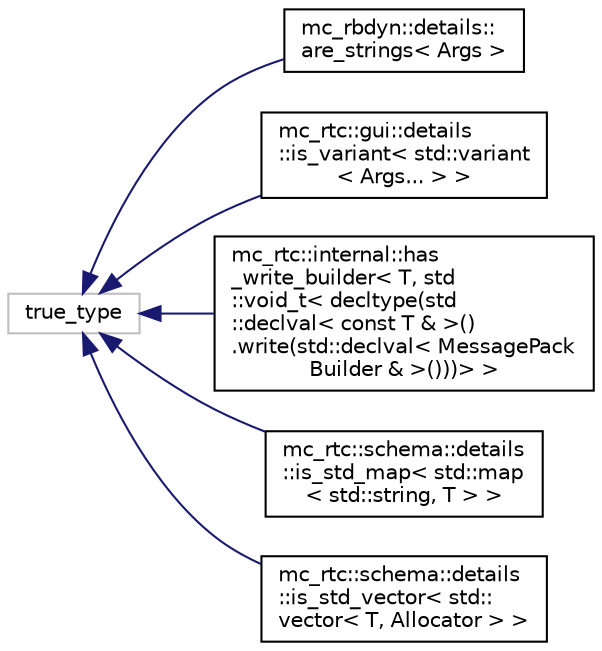 digraph "Graphical Class Hierarchy"
{
 // INTERACTIVE_SVG=YES
 // LATEX_PDF_SIZE
  edge [fontname="Helvetica",fontsize="10",labelfontname="Helvetica",labelfontsize="10"];
  node [fontname="Helvetica",fontsize="10",shape=record];
  rankdir="LR";
  Node66 [label="true_type",height=0.2,width=0.4,color="grey75", fillcolor="white", style="filled",tooltip=" "];
  Node66 -> Node0 [dir="back",color="midnightblue",fontsize="10",style="solid",fontname="Helvetica"];
  Node0 [label="mc_rbdyn::details::\lare_strings\< Args \>",height=0.2,width=0.4,color="black", fillcolor="white", style="filled",URL="$structmc__rbdyn_1_1details_1_1are__strings.html",tooltip=" "];
  Node66 -> Node68 [dir="back",color="midnightblue",fontsize="10",style="solid",fontname="Helvetica"];
  Node68 [label="mc_rtc::gui::details\l::is_variant\< std::variant\l\< Args... \> \>",height=0.2,width=0.4,color="black", fillcolor="white", style="filled",URL="$structmc__rtc_1_1gui_1_1details_1_1is__variant_3_01std_1_1variant_3_01Args_8_8_8_01_4_01_4.html",tooltip=" "];
  Node66 -> Node69 [dir="back",color="midnightblue",fontsize="10",style="solid",fontname="Helvetica"];
  Node69 [label="mc_rtc::internal::has\l_write_builder\< T, std\l::void_t\< decltype(std\l::declval\< const T & \>()\l.write(std::declval\< MessagePack\lBuilder & \>()))\> \>",height=0.2,width=0.4,color="black", fillcolor="white", style="filled",URL="$structmc__rtc_1_1internal_1_1has__write__builder_3_01T_00_01std_1_1void__t_3_01decltype_07std_1_1f30e14306a8a05c633790cd1bae0d02.html",tooltip=" "];
  Node66 -> Node70 [dir="back",color="midnightblue",fontsize="10",style="solid",fontname="Helvetica"];
  Node70 [label="mc_rtc::schema::details\l::is_std_map\< std::map\l\< std::string, T \> \>",height=0.2,width=0.4,color="black", fillcolor="white", style="filled",URL="$structmc__rtc_1_1schema_1_1details_1_1is__std__map_3_01std_1_1map_3_01std_1_1string_00_01T_01_4_01_4.html",tooltip=" "];
  Node66 -> Node71 [dir="back",color="midnightblue",fontsize="10",style="solid",fontname="Helvetica"];
  Node71 [label="mc_rtc::schema::details\l::is_std_vector\< std::\lvector\< T, Allocator \> \>",height=0.2,width=0.4,color="black", fillcolor="white", style="filled",URL="$structmc__rtc_1_1schema_1_1details_1_1is__std__vector_3_01std_1_1vector_3_01T_00_01Allocator_01_4_01_4.html",tooltip=" "];
}

